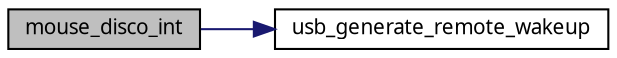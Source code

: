 digraph G
{
  edge [fontname="FreeSans.ttf",fontsize=10,labelfontname="FreeSans.ttf",labelfontsize=10];
  node [fontname="FreeSans.ttf",fontsize=10,shape=record];
  rankdir=LR;
  Node1 [label="mouse_disco_int",height=0.2,width=0.4,color="black", fillcolor="grey75", style="filled" fontcolor="black"];
  Node1 -> Node2 [color="midnightblue",fontsize=10,style="solid",fontname="FreeSans.ttf"];
  Node2 [label="usb_generate_remote_wakeup",height=0.2,width=0.4,color="black", fillcolor="white", style="filled",URL="$a00073.html#g751af8373754c71070cfbb759a8f9227",tooltip="This function manages the remote wake up generation."];
}
